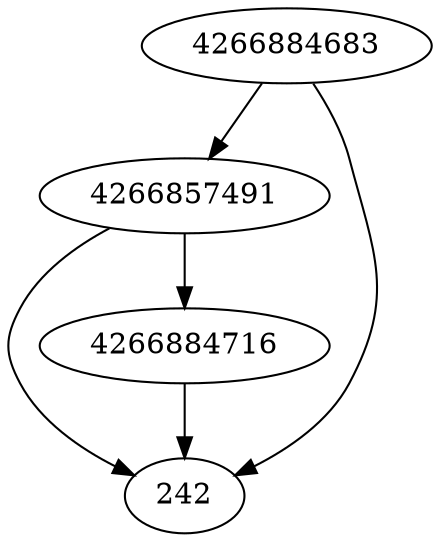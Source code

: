 strict digraph  {
4266857491;
242;
4266884683;
4266884716;
4266857491 -> 4266884716;
4266857491 -> 242;
4266884683 -> 4266857491;
4266884683 -> 242;
4266884716 -> 242;
}
